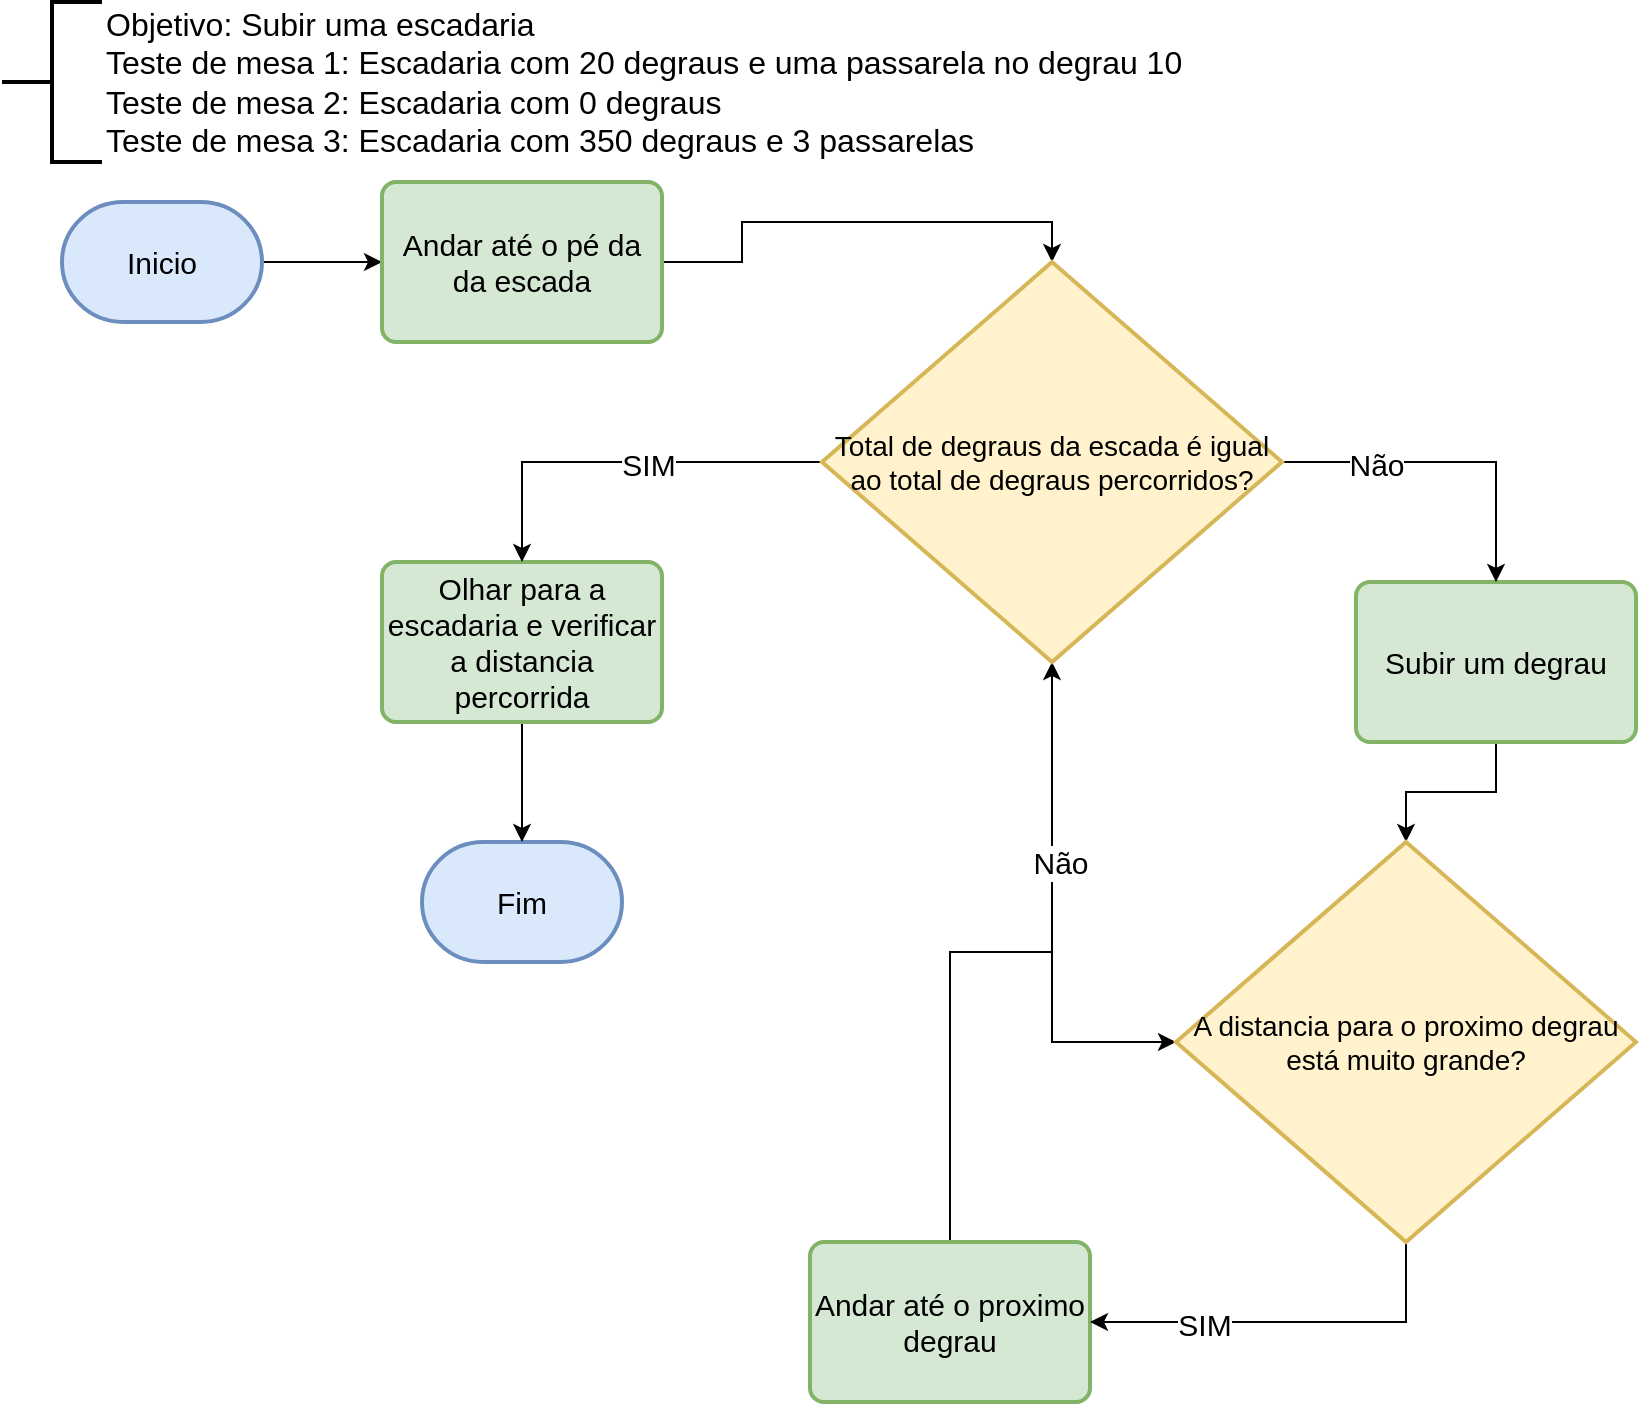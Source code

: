 <mxfile version="14.6.9" type="google"><diagram id="XNfZ9FETzHQ5JyLGDK4I" name="Page-1"><mxGraphModel dx="1038" dy="450" grid="1" gridSize="10" guides="1" tooltips="1" connect="1" arrows="1" fold="1" page="1" pageScale="1" pageWidth="827" pageHeight="1169" math="0" shadow="0"><root><mxCell id="0"/><mxCell id="1" parent="0"/><mxCell id="xMdBnVCvjUwrQmB-EE40-1" value="&lt;font style=&quot;font-size: 16px&quot;&gt;Objetivo: Subir uma escadaria&lt;br&gt;Teste de mesa 1: Escadaria com 20 degraus e uma passarela no degrau 10&amp;nbsp;&lt;br&gt;Teste de mesa 2: Escadaria com 0 degraus&lt;br&gt;Teste de mesa 3: Escadaria com 350 degraus e 3 passarelas&lt;br&gt;&lt;/font&gt;" style="strokeWidth=2;html=1;shape=mxgraph.flowchart.annotation_2;align=left;labelPosition=right;pointerEvents=1;" parent="1" vertex="1"><mxGeometry x="10" y="10" width="50" height="80" as="geometry"/></mxCell><mxCell id="xMdBnVCvjUwrQmB-EE40-10" style="edgeStyle=orthogonalEdgeStyle;rounded=0;orthogonalLoop=1;jettySize=auto;html=1;exitX=1;exitY=0.5;exitDx=0;exitDy=0;exitPerimeter=0;entryX=0;entryY=0.5;entryDx=0;entryDy=0;" parent="1" source="xMdBnVCvjUwrQmB-EE40-4" target="xMdBnVCvjUwrQmB-EE40-6" edge="1"><mxGeometry relative="1" as="geometry"/></mxCell><mxCell id="xMdBnVCvjUwrQmB-EE40-4" value="&lt;font style=&quot;font-size: 15px&quot;&gt;Inicio&lt;/font&gt;" style="strokeWidth=2;html=1;shape=mxgraph.flowchart.terminator;whiteSpace=wrap;fillColor=#dae8fc;strokeColor=#6c8ebf;" parent="1" vertex="1"><mxGeometry x="40" y="110" width="100" height="60" as="geometry"/></mxCell><mxCell id="xMdBnVCvjUwrQmB-EE40-5" value="&lt;font style=&quot;font-size: 15px&quot;&gt;Fim&lt;/font&gt;" style="strokeWidth=2;html=1;shape=mxgraph.flowchart.terminator;whiteSpace=wrap;fillColor=#dae8fc;strokeColor=#6c8ebf;" parent="1" vertex="1"><mxGeometry x="220" y="430" width="100" height="60" as="geometry"/></mxCell><mxCell id="PhWTlM2zlWsbMTvC0x_n-4" style="edgeStyle=orthogonalEdgeStyle;rounded=0;orthogonalLoop=1;jettySize=auto;html=1;exitX=1;exitY=0.5;exitDx=0;exitDy=0;entryX=0.5;entryY=0;entryDx=0;entryDy=0;entryPerimeter=0;" edge="1" parent="1" source="xMdBnVCvjUwrQmB-EE40-6" target="PhWTlM2zlWsbMTvC0x_n-3"><mxGeometry relative="1" as="geometry"><Array as="points"><mxPoint x="380" y="140"/><mxPoint x="380" y="120"/><mxPoint x="535" y="120"/></Array></mxGeometry></mxCell><mxCell id="xMdBnVCvjUwrQmB-EE40-6" value="&lt;font style=&quot;font-size: 15px&quot;&gt;Andar até o pé da da escada&lt;/font&gt;" style="rounded=1;whiteSpace=wrap;html=1;absoluteArcSize=1;arcSize=14;strokeWidth=2;fillColor=#d5e8d4;strokeColor=#82b366;" parent="1" vertex="1"><mxGeometry x="200" y="100" width="140" height="80" as="geometry"/></mxCell><mxCell id="PhWTlM2zlWsbMTvC0x_n-16" style="edgeStyle=orthogonalEdgeStyle;rounded=0;orthogonalLoop=1;jettySize=auto;html=1;exitX=0.5;exitY=0;exitDx=0;exitDy=0;entryX=0.5;entryY=1;entryDx=0;entryDy=0;entryPerimeter=0;" edge="1" parent="1" source="xMdBnVCvjUwrQmB-EE40-7" target="PhWTlM2zlWsbMTvC0x_n-3"><mxGeometry relative="1" as="geometry"/></mxCell><mxCell id="xMdBnVCvjUwrQmB-EE40-7" value="&lt;span style=&quot;font-size: 15px&quot;&gt;Andar até o proximo degrau&lt;/span&gt;" style="rounded=1;whiteSpace=wrap;html=1;absoluteArcSize=1;arcSize=14;strokeWidth=2;fillColor=#d5e8d4;strokeColor=#82b366;" parent="1" vertex="1"><mxGeometry x="414" y="630" width="140" height="80" as="geometry"/></mxCell><mxCell id="PhWTlM2zlWsbMTvC0x_n-11" style="edgeStyle=orthogonalEdgeStyle;rounded=0;orthogonalLoop=1;jettySize=auto;html=1;exitX=0.5;exitY=1;exitDx=0;exitDy=0;entryX=0.5;entryY=0;entryDx=0;entryDy=0;entryPerimeter=0;" edge="1" parent="1" source="xMdBnVCvjUwrQmB-EE40-8" target="PhWTlM2zlWsbMTvC0x_n-10"><mxGeometry relative="1" as="geometry"/></mxCell><mxCell id="xMdBnVCvjUwrQmB-EE40-8" value="&lt;font style=&quot;font-size: 15px&quot;&gt;Subir um degrau&lt;/font&gt;" style="rounded=1;whiteSpace=wrap;html=1;absoluteArcSize=1;arcSize=14;strokeWidth=2;fillColor=#d5e8d4;strokeColor=#82b366;" parent="1" vertex="1"><mxGeometry x="687" y="300" width="140" height="80" as="geometry"/></mxCell><mxCell id="PhWTlM2zlWsbMTvC0x_n-5" style="edgeStyle=orthogonalEdgeStyle;rounded=0;orthogonalLoop=1;jettySize=auto;html=1;exitX=0.5;exitY=1;exitDx=0;exitDy=0;entryX=0.5;entryY=0;entryDx=0;entryDy=0;entryPerimeter=0;" edge="1" parent="1" source="xMdBnVCvjUwrQmB-EE40-9" target="xMdBnVCvjUwrQmB-EE40-5"><mxGeometry relative="1" as="geometry"/></mxCell><mxCell id="xMdBnVCvjUwrQmB-EE40-9" value="&lt;font style=&quot;font-size: 15px&quot;&gt;Olhar para a escadaria e verificar a distancia percorrida&lt;/font&gt;" style="rounded=1;whiteSpace=wrap;html=1;absoluteArcSize=1;arcSize=14;strokeWidth=2;fillColor=#d5e8d4;strokeColor=#82b366;" parent="1" vertex="1"><mxGeometry x="200" y="290" width="140" height="80" as="geometry"/></mxCell><mxCell id="PhWTlM2zlWsbMTvC0x_n-6" style="edgeStyle=orthogonalEdgeStyle;rounded=0;orthogonalLoop=1;jettySize=auto;html=1;exitX=0;exitY=0.5;exitDx=0;exitDy=0;exitPerimeter=0;entryX=0.5;entryY=0;entryDx=0;entryDy=0;" edge="1" parent="1" source="PhWTlM2zlWsbMTvC0x_n-3" target="xMdBnVCvjUwrQmB-EE40-9"><mxGeometry relative="1" as="geometry"/></mxCell><mxCell id="PhWTlM2zlWsbMTvC0x_n-7" value="&lt;font style=&quot;font-size: 15px&quot;&gt;SIM&lt;/font&gt;" style="edgeLabel;html=1;align=center;verticalAlign=middle;resizable=0;points=[];" vertex="1" connectable="0" parent="PhWTlM2zlWsbMTvC0x_n-6"><mxGeometry x="-0.13" y="1" relative="1" as="geometry"><mxPoint as="offset"/></mxGeometry></mxCell><mxCell id="PhWTlM2zlWsbMTvC0x_n-8" style="edgeStyle=orthogonalEdgeStyle;rounded=0;orthogonalLoop=1;jettySize=auto;html=1;exitX=1;exitY=0.5;exitDx=0;exitDy=0;exitPerimeter=0;entryX=0.5;entryY=0;entryDx=0;entryDy=0;" edge="1" parent="1" source="PhWTlM2zlWsbMTvC0x_n-3" target="xMdBnVCvjUwrQmB-EE40-8"><mxGeometry relative="1" as="geometry"/></mxCell><mxCell id="PhWTlM2zlWsbMTvC0x_n-9" value="&lt;font style=&quot;font-size: 15px&quot;&gt;Não&lt;/font&gt;" style="edgeLabel;html=1;align=center;verticalAlign=middle;resizable=0;points=[];" vertex="1" connectable="0" parent="PhWTlM2zlWsbMTvC0x_n-8"><mxGeometry x="-0.444" y="-1" relative="1" as="geometry"><mxPoint as="offset"/></mxGeometry></mxCell><mxCell id="PhWTlM2zlWsbMTvC0x_n-14" style="edgeStyle=orthogonalEdgeStyle;rounded=0;orthogonalLoop=1;jettySize=auto;html=1;exitX=0.5;exitY=1;exitDx=0;exitDy=0;exitPerimeter=0;entryX=0;entryY=0.5;entryDx=0;entryDy=0;entryPerimeter=0;" edge="1" parent="1" source="PhWTlM2zlWsbMTvC0x_n-3" target="PhWTlM2zlWsbMTvC0x_n-10"><mxGeometry relative="1" as="geometry"/></mxCell><mxCell id="PhWTlM2zlWsbMTvC0x_n-15" value="&lt;font style=&quot;font-size: 15px&quot;&gt;Não&lt;/font&gt;" style="edgeLabel;html=1;align=center;verticalAlign=middle;resizable=0;points=[];" vertex="1" connectable="0" parent="PhWTlM2zlWsbMTvC0x_n-14"><mxGeometry x="-0.04" y="4" relative="1" as="geometry"><mxPoint y="-21" as="offset"/></mxGeometry></mxCell><mxCell id="PhWTlM2zlWsbMTvC0x_n-3" value="&lt;font style=&quot;font-size: 14px&quot;&gt;Total de degraus da escada é igual ao total de degraus percorridos?&lt;/font&gt;" style="strokeWidth=2;html=1;shape=mxgraph.flowchart.decision;whiteSpace=wrap;fillColor=#fff2cc;strokeColor=#d6b656;" vertex="1" parent="1"><mxGeometry x="420" y="140" width="230" height="200" as="geometry"/></mxCell><mxCell id="PhWTlM2zlWsbMTvC0x_n-12" style="edgeStyle=orthogonalEdgeStyle;rounded=0;orthogonalLoop=1;jettySize=auto;html=1;exitX=0.5;exitY=1;exitDx=0;exitDy=0;exitPerimeter=0;entryX=1;entryY=0.5;entryDx=0;entryDy=0;" edge="1" parent="1" source="PhWTlM2zlWsbMTvC0x_n-10" target="xMdBnVCvjUwrQmB-EE40-7"><mxGeometry relative="1" as="geometry"/></mxCell><mxCell id="PhWTlM2zlWsbMTvC0x_n-13" value="&lt;font style=&quot;font-size: 15px&quot;&gt;SIM&lt;/font&gt;" style="edgeLabel;html=1;align=center;verticalAlign=middle;resizable=0;points=[];" vertex="1" connectable="0" parent="PhWTlM2zlWsbMTvC0x_n-12"><mxGeometry x="0.424" y="1" relative="1" as="geometry"><mxPoint as="offset"/></mxGeometry></mxCell><mxCell id="PhWTlM2zlWsbMTvC0x_n-10" value="&lt;font style=&quot;font-size: 14px&quot;&gt;A distancia para o proximo degrau está muito grande?&lt;/font&gt;" style="strokeWidth=2;html=1;shape=mxgraph.flowchart.decision;whiteSpace=wrap;fillColor=#fff2cc;strokeColor=#d6b656;" vertex="1" parent="1"><mxGeometry x="597" y="430" width="230" height="200" as="geometry"/></mxCell></root></mxGraphModel></diagram></mxfile>
